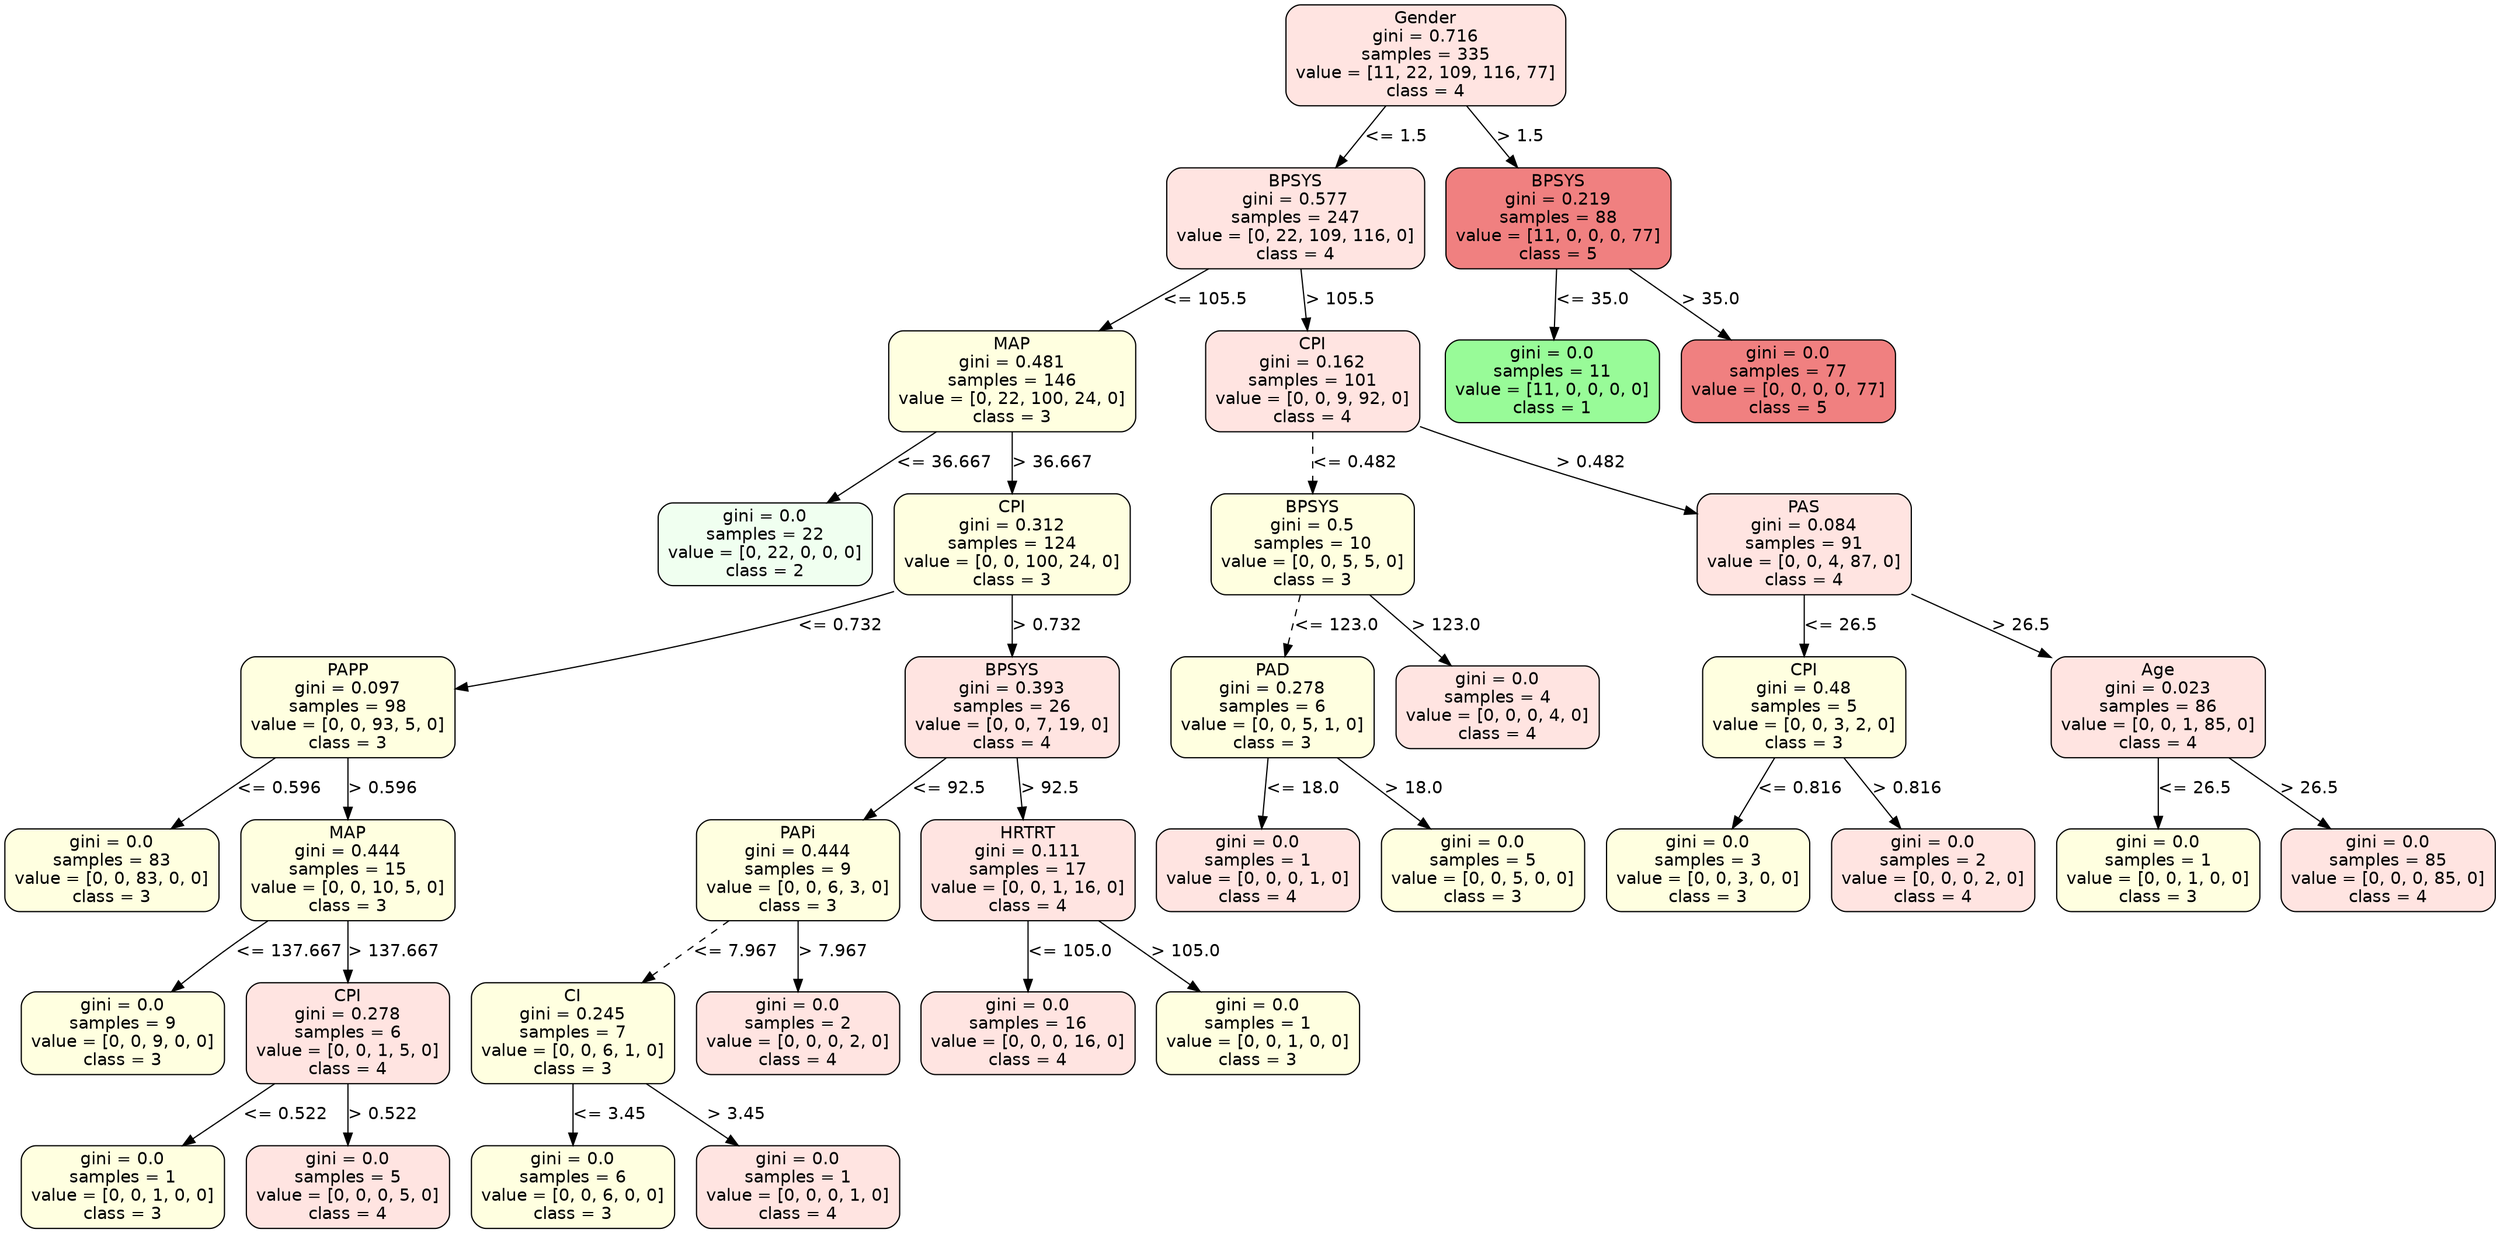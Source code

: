 strict digraph Tree {
	graph [bb="0,0,1746,1006"];
	node [color=black,
		fontname=helvetica,
		label="\N",
		shape=box,
		style="filled, rounded"
	];
	edge [fontname=helvetica];
	0	[fillcolor=mistyrose,
		height=1.1528,
		label="Gender\ngini = 0.716\nsamples = 335\nvalue = [11, 22, 109, 116, 77]\nclass = 4",
		pos="1091.5,964.5",
		width=2.6667];
	1	[fillcolor=mistyrose,
		height=1.1528,
		label="BPSYS\ngini = 0.577\nsamples = 247\nvalue = [0, 22, 109, 116, 0]\nclass = 4",
		pos="1000.5,830.5",
		width=2.4583];
	0 -> 1	[label="<= 1.5",
		labelangle=45,
		labeldistance=2.5,
		lp="1069.5,897.5",
		op="<=",
		param=1.5,
		pos="e,1028.6,872.27 1063.5,922.82 1054.3,909.52 1044,894.6 1034.4,880.74",
		style=solid];
	34	[fillcolor=lightcoral,
		height=1.1528,
		label="BPSYS\ngini = 0.219\nsamples = 88\nvalue = [11, 0, 0, 0, 77]\nclass = 5",
		pos="1184.5,830.5",
		width=2.1528];
	0 -> 34	[label="> 1.5",
		labelangle=-45,
		labeldistance=2.5,
		lp="1157,897.5",
		op=">",
		param=1.5,
		pos="e,1155.8,872.27 1120.2,922.82 1129.5,909.52 1140,894.6 1149.8,880.74",
		style=solid];
	2	[fillcolor=lightyellow,
		height=1.1528,
		label="MAP\ngini = 0.481\nsamples = 146\nvalue = [0, 22, 100, 24, 0]\nclass = 3",
		pos="716.5,696.5",
		width=2.3611];
	1 -> 2	[label="<= 105.5",
		lp="895,763.5",
		op="<=",
		param=105.5,
		pos="e,801.52,737.02 913.36,789 880.87,773.9 843.85,756.69 810.75,741.31",
		style=solid];
	21	[fillcolor=mistyrose,
		height=1.1528,
		label="CPI\ngini = 0.162\nsamples = 101\nvalue = [0, 0, 9, 92, 0]\nclass = 4",
		pos="1012.5,696.5",
		width=2.0417];
	1 -> 21	[label="> 105.5",
		lp="1030.5,763.5",
		op=">",
		param=105.5,
		pos="e,1008.8,738.27 1004.2,788.82 1005.4,776.02 1006.7,761.73 1007.9,748.32",
		style=solid];
	3	[fillcolor=honeydew,
		height=0.94444,
		label="gini = 0.0\nsamples = 22\nvalue = [0, 22, 0, 0, 0]\nclass = 2",
		pos="543.5,562.5",
		width=2.0417];
	2 -> 3	[label="<= 36.667",
		lp="666.5,629.5",
		op="<=",
		param=36.667,
		pos="e,586.79,596.53 663.18,654.82 641.44,638.23 616.4,619.12 594.86,602.69",
		style=solid];
	4	[fillcolor=lightyellow,
		height=1.1528,
		label="CPI\ngini = 0.312\nsamples = 124\nvalue = [0, 0, 100, 24, 0]\nclass = 3",
		pos="716.5,562.5",
		width=2.25];
	2 -> 4	[label="> 36.667",
		lp="743.5,629.5",
		op=">",
		param=36.667,
		pos="e,716.5,604.27 716.5,654.82 716.5,642.02 716.5,627.73 716.5,614.32",
		style=solid];
	5	[fillcolor=lightyellow,
		height=1.1528,
		label="PAPP\ngini = 0.097\nsamples = 98\nvalue = [0, 0, 93, 5, 0]\nclass = 3",
		pos="238.5,428.5",
		width=2.0417];
	4 -> 5	[label="<= 0.732",
		lp="591,495.5",
		op="<=",
		param=0.732,
		pos="e,312.03,442.64 635.43,524.52 632.1,523.29 628.78,522.11 625.5,521 523.09,486.44 401.2,459.93 321.96,444.55",
		style=solid];
	12	[fillcolor=mistyrose,
		height=1.1528,
		label="BPSYS\ngini = 0.393\nsamples = 26\nvalue = [0, 0, 7, 19, 0]\nclass = 4",
		pos="716.5,428.5",
		width=2.0417];
	4 -> 12	[label="> 0.732",
		lp="739.5,495.5",
		op=">",
		param=0.732,
		pos="e,716.5,470.27 716.5,520.82 716.5,508.02 716.5,493.73 716.5,480.32",
		style=solid];
	6	[fillcolor=lightyellow,
		height=0.94444,
		label="gini = 0.0\nsamples = 83\nvalue = [0, 0, 83, 0, 0]\nclass = 3",
		pos="73.5,294.5",
		width=2.0417];
	5 -> 6	[label="<= 0.596",
		lp="189,361.5",
		op="<=",
		param=0.596,
		pos="e,114.79,328.53 187.65,386.82 167,370.3 143.24,351.29 122.75,334.9",
		style=solid];
	7	[fillcolor=lightyellow,
		height=1.1528,
		label="MAP\ngini = 0.444\nsamples = 15\nvalue = [0, 0, 10, 5, 0]\nclass = 3",
		pos="238.5,294.5",
		width=2.0417];
	5 -> 7	[label="> 0.596",
		lp="261.5,361.5",
		op=">",
		param=0.596,
		pos="e,238.5,336.27 238.5,386.82 238.5,374.02 238.5,359.73 238.5,346.32",
		style=solid];
	8	[fillcolor=lightyellow,
		height=0.94444,
		label="gini = 0.0\nsamples = 9\nvalue = [0, 0, 9, 0, 0]\nclass = 3",
		pos="80.5,160.5",
		width=1.9444];
	7 -> 8	[label="<= 137.667",
		lp="199.5,227.5",
		op="<=",
		param=137.667,
		pos="e,117.79,194.83 186.48,252.91 179.06,246.96 171.55,240.87 164.5,235 151.67,224.33 137.97,212.52 125.43,201.54",
		style=solid];
	9	[fillcolor=mistyrose,
		height=1.1528,
		label="CPI\ngini = 0.278\nsamples = 6\nvalue = [0, 0, 1, 5, 0]\nclass = 4",
		pos="238.5,160.5",
		width=1.9444];
	7 -> 9	[label="> 137.667",
		lp="269,227.5",
		op=">",
		param=137.667,
		pos="e,238.5,202.27 238.5,252.82 238.5,240.02 238.5,225.73 238.5,212.32",
		style=solid];
	10	[fillcolor=lightyellow,
		height=0.94444,
		label="gini = 0.0\nsamples = 1\nvalue = [0, 0, 1, 0, 0]\nclass = 3",
		pos="80.5,34",
		width=1.9444];
	9 -> 10	[label="<= 0.522",
		lp="192,93.5",
		op="<=",
		param=0.522,
		pos="e,122.6,68.177 186.76,118.73 168.74,104.53 148.55,88.62 130.65,74.517",
		style=solid];
	11	[fillcolor=mistyrose,
		height=0.94444,
		label="gini = 0.0\nsamples = 5\nvalue = [0, 0, 0, 5, 0]\nclass = 4",
		pos="238.5,34",
		width=1.9444];
	9 -> 11	[label="> 0.522",
		lp="261.5,93.5",
		op=">",
		param=0.522,
		pos="e,238.5,68.379 238.5,118.73 238.5,105.86 238.5,91.597 238.5,78.541",
		style=solid];
	13	[fillcolor=lightyellow,
		height=1.1528,
		label="PAPi\ngini = 0.444\nsamples = 9\nvalue = [0, 0, 6, 3, 0]\nclass = 3",
		pos="554.5,294.5",
		width=1.9444];
	12 -> 13	[label="<= 92.5",
		lp="664,361.5",
		op="<=",
		param=92.5,
		pos="e,604.26,336.05 666.57,386.82 649.4,372.83 630.03,357.04 612.29,342.59",
		style=solid];
	18	[fillcolor=mistyrose,
		height=1.1528,
		label="HRTRT\ngini = 0.111\nsamples = 17\nvalue = [0, 0, 1, 16, 0]\nclass = 4",
		pos="716.5,294.5",
		width=2.0417];
	12 -> 18	[label="> 92.5",
		lp="736,361.5",
		op=">",
		param=92.5,
		pos="e,716.5,336.27 716.5,386.82 716.5,374.02 716.5,359.73 716.5,346.32",
		style=solid];
	14	[fillcolor=lightyellow,
		height=1.1528,
		label="CI\ngini = 0.245\nsamples = 7\nvalue = [0, 0, 6, 1, 0]\nclass = 3",
		pos="396.5,160.5",
		width=1.9444];
	13 -> 14	[label="<= 7.967",
		lp="508,227.5",
		op="<=",
		param=7.967,
		pos="e,445.03,202.05 505.81,252.82 489.06,238.83 470.17,223.04 452.86,208.59",
		style=dashed];
	17	[fillcolor=mistyrose,
		height=0.94444,
		label="gini = 0.0\nsamples = 2\nvalue = [0, 0, 0, 2, 0]\nclass = 4",
		pos="554.5,160.5",
		width=1.9444];
	13 -> 17	[label="> 7.967",
		lp="577.5,227.5",
		op=">",
		param=7.967,
		pos="e,554.5,194.74 554.5,252.82 554.5,237.68 554.5,220.44 554.5,205.05",
		style=solid];
	15	[fillcolor=lightyellow,
		height=0.94444,
		label="gini = 0.0\nsamples = 6\nvalue = [0, 0, 6, 0, 0]\nclass = 3",
		pos="396.5,34",
		width=1.9444];
	14 -> 15	[label="<= 3.45",
		lp="420,93.5",
		op="<=",
		param=3.45,
		pos="e,396.5,68.379 396.5,118.73 396.5,105.86 396.5,91.597 396.5,78.541",
		style=solid];
	16	[fillcolor=mistyrose,
		height=0.94444,
		label="gini = 0.0\nsamples = 1\nvalue = [0, 0, 0, 1, 0]\nclass = 4",
		pos="554.5,34",
		width=1.9444];
	14 -> 16	[label="> 3.45",
		lp="510,93.5",
		op=">",
		param=3.45,
		pos="e,512.4,68.177 448.24,118.73 466.26,104.53 486.45,88.62 504.35,74.517",
		style=solid];
	19	[fillcolor=mistyrose,
		height=0.94444,
		label="gini = 0.0\nsamples = 16\nvalue = [0, 0, 0, 16, 0]\nclass = 4",
		pos="716.5,160.5",
		width=2.0417];
	18 -> 19	[label="<= 105.0",
		lp="744,227.5",
		op="<=",
		param=105.0,
		pos="e,716.5,194.74 716.5,252.82 716.5,237.68 716.5,220.44 716.5,205.05",
		style=solid];
	20	[fillcolor=lightyellow,
		height=0.94444,
		label="gini = 0.0\nsamples = 1\nvalue = [0, 0, 1, 0, 0]\nclass = 3",
		pos="878.5,160.5",
		width=1.9444];
	18 -> 20	[label="> 105.0",
		lp="825.5,227.5",
		op=">",
		param=105.0,
		pos="e,837.96,194.53 766.43,252.82 786.7,236.3 810.03,217.29 830.14,200.9",
		style=solid];
	22	[fillcolor=lightyellow,
		height=1.1528,
		label="BPSYS\ngini = 0.5\nsamples = 10\nvalue = [0, 0, 5, 5, 0]\nclass = 3",
		pos="1012.5,562.5",
		width=1.9444];
	21 -> 22	[label="<= 0.482",
		lp="1040,629.5",
		op="<=",
		param=0.482,
		pos="e,1012.5,604.27 1012.5,654.82 1012.5,642.02 1012.5,627.73 1012.5,614.32",
		style=dashed];
	27	[fillcolor=mistyrose,
		height=1.1528,
		label="PAS\ngini = 0.084\nsamples = 91\nvalue = [0, 0, 4, 87, 0]\nclass = 4",
		pos="1286.5,562.5",
		width=2.0417];
	21 -> 27	[label="> 0.482",
		lp="1187.5,629.5",
		op=">",
		param=0.482,
		pos="e,1213,598.91 1086.3,659.94 1089.7,658.27 1093.1,656.62 1096.5,655 1131.6,638.08 1170.4,619.4 1203.7,603.36",
		style=solid];
	23	[fillcolor=lightyellow,
		height=1.1528,
		label="PAD\ngini = 0.278\nsamples = 6\nvalue = [0, 0, 5, 1, 0]\nclass = 3",
		pos="909.5,428.5",
		width=1.9444];
	22 -> 23	[label="<= 123.0",
		lp="992,495.5",
		op="<=",
		param=123.0,
		pos="e,941.32,470.27 980.76,520.82 970.28,507.39 958.52,492.32 947.62,478.35",
		style=dashed];
	26	[fillcolor=mistyrose,
		height=0.94444,
		label="gini = 0.0\nsamples = 4\nvalue = [0, 0, 0, 4, 0]\nclass = 4",
		pos="1067.5,428.5",
		width=1.9444];
	22 -> 26	[label="> 123.0",
		lp="1065.5,495.5",
		op=">",
		param=123.0,
		pos="e,1053.6,462.74 1029.5,520.82 1035.9,505.39 1043.2,487.78 1049.7,472.17",
		style=solid];
	24	[fillcolor=mistyrose,
		height=0.94444,
		label="gini = 0.0\nsamples = 1\nvalue = [0, 0, 0, 1, 0]\nclass = 4",
		pos="878.5,294.5",
		width=1.9444];
	23 -> 24	[label="<= 18.0",
		lp="919,361.5",
		op="<=",
		param=18.0,
		pos="e,886.31,328.74 899.95,386.82 896.36,371.53 892.26,354.11 888.62,338.61",
		style=solid];
	25	[fillcolor=lightyellow,
		height=0.94444,
		label="gini = 0.0\nsamples = 5\nvalue = [0, 0, 5, 0, 0]\nclass = 3",
		pos="1036.5,294.5",
		width=1.9444];
	23 -> 25	[label="> 18.0",
		lp="997,361.5",
		op=">",
		param=18.0,
		pos="e,1004.5,328.74 948.64,386.82 964.19,370.66 982.03,352.11 997.56,335.97",
		style=solid];
	28	[fillcolor=lightyellow,
		height=1.1528,
		label="CPI\ngini = 0.48\nsamples = 5\nvalue = [0, 0, 3, 2, 0]\nclass = 3",
		pos="1286.5,428.5",
		width=1.9444];
	27 -> 28	[label="<= 26.5",
		lp="1310,495.5",
		op="<=",
		param=26.5,
		pos="e,1286.5,470.27 1286.5,520.82 1286.5,508.02 1286.5,493.73 1286.5,480.32",
		style=solid];
	31	[fillcolor=mistyrose,
		height=1.1528,
		label="Age\ngini = 0.023\nsamples = 86\nvalue = [0, 0, 1, 85, 0]\nclass = 4",
		pos="1510.5,428.5",
		width=2.0417];
	27 -> 31	[label="> 26.5",
		lp="1424,495.5",
		op=">",
		param=26.5,
		pos="e,1441.5,470.15 1355.2,521 1379.7,506.56 1407.5,490.19 1432.7,475.34",
		style=solid];
	29	[fillcolor=lightyellow,
		height=0.94444,
		label="gini = 0.0\nsamples = 3\nvalue = [0, 0, 3, 0, 0]\nclass = 3",
		pos="1194.5,294.5",
		width=1.9444];
	28 -> 29	[label="<= 0.816",
		lp="1271,361.5",
		op="<=",
		param=0.816,
		pos="e,1217.7,328.74 1258.1,386.82 1247.2,371.1 1234.7,353.11 1223.6,337.29",
		style=solid];
	30	[fillcolor=mistyrose,
		height=0.94444,
		label="gini = 0.0\nsamples = 2\nvalue = [0, 0, 0, 2, 0]\nclass = 4",
		pos="1352.5,294.5",
		width=1.9444];
	28 -> 30	[label="> 0.816",
		lp="1343.5,361.5",
		op=">",
		param=0.816,
		pos="e,1335.9,328.74 1306.8,386.82 1314.6,371.24 1323.5,353.45 1331.4,337.73",
		style=solid];
	32	[fillcolor=lightyellow,
		height=0.94444,
		label="gini = 0.0\nsamples = 1\nvalue = [0, 0, 1, 0, 0]\nclass = 3",
		pos="1510.5,294.5",
		width=1.9444];
	31 -> 32	[label="<= 26.5",
		lp="1534,361.5",
		op="<=",
		param=26.5,
		pos="e,1510.5,328.74 1510.5,386.82 1510.5,371.68 1510.5,354.44 1510.5,339.05",
		style=solid];
	33	[fillcolor=mistyrose,
		height=0.94444,
		label="gini = 0.0\nsamples = 85\nvalue = [0, 0, 0, 85, 0]\nclass = 4",
		pos="1672.5,294.5",
		width=2.0417];
	31 -> 33	[label="> 26.5",
		lp="1615,361.5",
		op=">",
		param=26.5,
		pos="e,1632,328.53 1560.4,386.82 1580.7,370.3 1604,351.29 1624.1,334.9",
		style=solid];
	35	[fillcolor=palegreen,
		height=0.94444,
		label="gini = 0.0\nsamples = 11\nvalue = [11, 0, 0, 0, 0]\nclass = 1",
		pos="1179.5,696.5",
		width=2.0417];
	34 -> 35	[label="<= 35.0",
		lp="1206,763.5",
		op="<=",
		param=35.0,
		pos="e,1180.8,730.74 1183,788.82 1182.4,773.68 1181.7,756.44 1181.1,741.05",
		style=solid];
	36	[fillcolor=lightcoral,
		height=0.94444,
		label="gini = 0.0\nsamples = 77\nvalue = [0, 0, 0, 0, 77]\nclass = 5",
		pos="1344.5,696.5",
		width=2.0417];
	34 -> 36	[label="> 35.0",
		lp="1289,763.5",
		op=">",
		param=35.0,
		pos="e,1304.5,730.53 1233.8,788.82 1253.8,772.3 1276.9,753.29 1296.7,736.9",
		style=solid];
}
